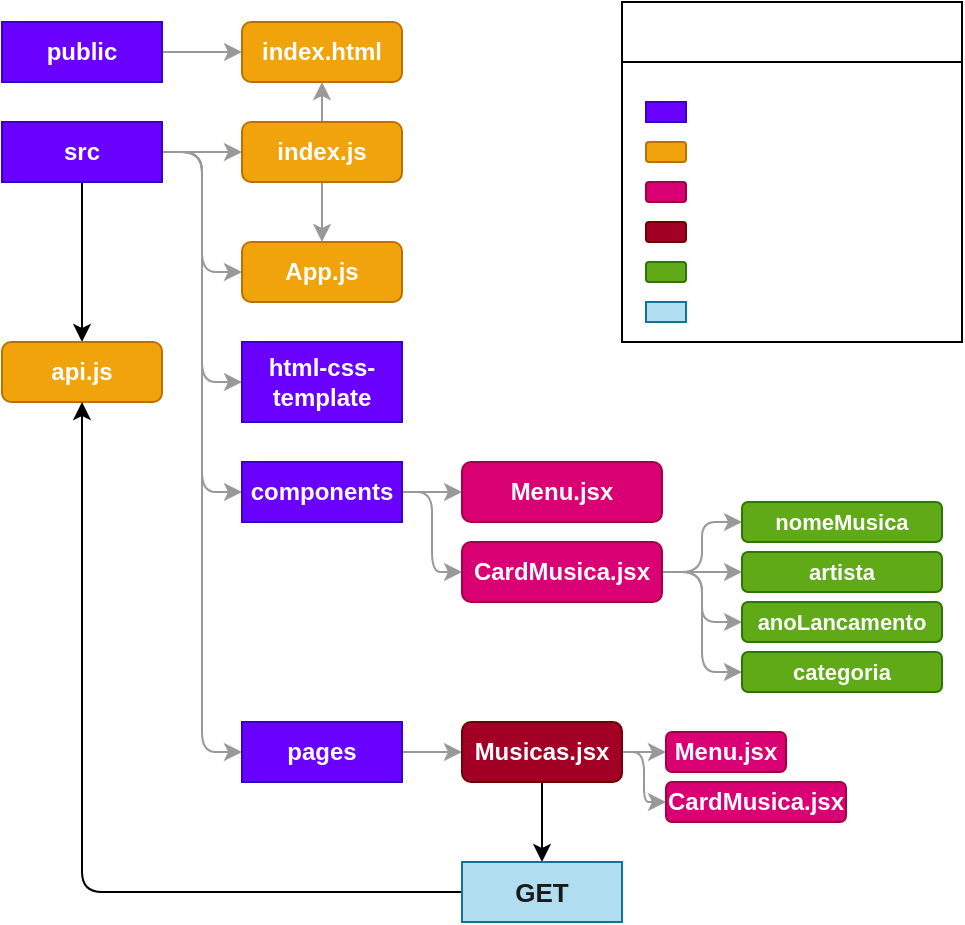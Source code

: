 <mxfile>
    <diagram id="jdwFV6_J4tLY20P04jMW" name="Page-1">
        <mxGraphModel dx="740" dy="390" grid="1" gridSize="10" guides="1" tooltips="1" connect="1" arrows="1" fold="1" page="1" pageScale="1" pageWidth="850" pageHeight="1100" math="0" shadow="0">
            <root>
                <mxCell id="0"/>
                <mxCell id="1" parent="0"/>
                <mxCell id="11" value="" style="edgeStyle=none;html=1;fontStyle=1;strokeColor=#999999;fontColor=#FFFFFF;" parent="1" source="2" target="4" edge="1">
                    <mxGeometry relative="1" as="geometry"/>
                </mxCell>
                <mxCell id="2" value="public" style="rounded=0;whiteSpace=wrap;html=1;fillColor=#6a00ff;fontColor=#FFFFFF;strokeColor=#3700CC;fontStyle=1" parent="1" vertex="1">
                    <mxGeometry x="200" y="290" width="80" height="30" as="geometry"/>
                </mxCell>
                <mxCell id="12" value="" style="edgeStyle=none;html=1;fontStyle=1;strokeColor=#999999;fontColor=#FFFFFF;" parent="1" source="3" target="5" edge="1">
                    <mxGeometry relative="1" as="geometry"/>
                </mxCell>
                <mxCell id="13" style="edgeStyle=orthogonalEdgeStyle;html=1;entryX=0;entryY=0.5;entryDx=0;entryDy=0;fontStyle=1;strokeColor=#999999;fontColor=#FFFFFF;" parent="1" source="3" target="9" edge="1">
                    <mxGeometry relative="1" as="geometry"/>
                </mxCell>
                <mxCell id="15" style="edgeStyle=orthogonalEdgeStyle;html=1;entryX=0;entryY=0.5;entryDx=0;entryDy=0;fontStyle=1;strokeColor=#999999;fontColor=#FFFFFF;" parent="1" source="3" target="14" edge="1">
                    <mxGeometry relative="1" as="geometry"/>
                </mxCell>
                <mxCell id="19" style="edgeStyle=orthogonalEdgeStyle;html=1;entryX=0;entryY=0.5;entryDx=0;entryDy=0;strokeColor=#999999;fontColor=#FFFFFF;" parent="1" source="3" target="18" edge="1">
                    <mxGeometry relative="1" as="geometry"/>
                </mxCell>
                <mxCell id="21" style="edgeStyle=orthogonalEdgeStyle;html=1;entryX=0;entryY=0.5;entryDx=0;entryDy=0;strokeColor=#999999;fontColor=#FFFFFF;" parent="1" source="3" target="20" edge="1">
                    <mxGeometry relative="1" as="geometry"/>
                </mxCell>
                <mxCell id="45" style="edgeStyle=orthogonalEdgeStyle;html=1;" parent="1" source="3" target="43" edge="1">
                    <mxGeometry relative="1" as="geometry"/>
                </mxCell>
                <mxCell id="3" value="src" style="rounded=0;whiteSpace=wrap;html=1;fillColor=#6a00ff;fontColor=#FFFFFF;strokeColor=#3700CC;fontStyle=1" parent="1" vertex="1">
                    <mxGeometry x="200" y="340" width="80" height="30" as="geometry"/>
                </mxCell>
                <mxCell id="4" value="index.html" style="rounded=1;whiteSpace=wrap;html=1;fillColor=#f0a30a;fontColor=#FFFFFF;strokeColor=#BD7000;fontStyle=1" parent="1" vertex="1">
                    <mxGeometry x="320" y="290" width="80" height="30" as="geometry"/>
                </mxCell>
                <mxCell id="8" value="" style="edgeStyle=none;html=1;fontStyle=1;strokeColor=#999999;fontColor=#FFFFFF;entryX=0.5;entryY=1;entryDx=0;entryDy=0;" parent="1" source="5" target="4" edge="1">
                    <mxGeometry relative="1" as="geometry">
                        <mxPoint x="360" y="320" as="targetPoint"/>
                    </mxGeometry>
                </mxCell>
                <mxCell id="10" value="" style="edgeStyle=none;html=1;fontStyle=1;strokeColor=#999999;fontColor=#FFFFFF;" parent="1" source="5" target="9" edge="1">
                    <mxGeometry relative="1" as="geometry"/>
                </mxCell>
                <mxCell id="5" value="index.js" style="rounded=1;whiteSpace=wrap;html=1;fillColor=#f0a30a;fontColor=#FFFFFF;strokeColor=#BD7000;fontStyle=1" parent="1" vertex="1">
                    <mxGeometry x="320" y="340" width="80" height="30" as="geometry"/>
                </mxCell>
                <mxCell id="9" value="App.js" style="rounded=1;whiteSpace=wrap;html=1;fillColor=#f0a30a;fontColor=#FFFFFF;strokeColor=#BD7000;fontStyle=1" parent="1" vertex="1">
                    <mxGeometry x="320" y="400" width="80" height="30" as="geometry"/>
                </mxCell>
                <mxCell id="14" value="html-css-template" style="rounded=0;whiteSpace=wrap;html=1;fillColor=#6a00ff;fontColor=#FFFFFF;strokeColor=#3700CC;fontStyle=1" parent="1" vertex="1">
                    <mxGeometry x="320" y="450" width="80" height="40" as="geometry"/>
                </mxCell>
                <mxCell id="23" value="" style="edgeStyle=orthogonalEdgeStyle;html=1;strokeColor=#999999;fontColor=#FFFFFF;" parent="1" source="18" target="22" edge="1">
                    <mxGeometry relative="1" as="geometry"/>
                </mxCell>
                <mxCell id="30" style="edgeStyle=orthogonalEdgeStyle;html=1;entryX=0;entryY=0.5;entryDx=0;entryDy=0;strokeColor=#999999;fontColor=#FFFFFF;" parent="1" source="18" target="29" edge="1">
                    <mxGeometry relative="1" as="geometry"/>
                </mxCell>
                <mxCell id="18" value="components" style="rounded=0;whiteSpace=wrap;html=1;fillColor=#6a00ff;fontColor=#FFFFFF;strokeColor=#3700CC;fontStyle=1" parent="1" vertex="1">
                    <mxGeometry x="320" y="510" width="80" height="30" as="geometry"/>
                </mxCell>
                <mxCell id="26" value="" style="edgeStyle=orthogonalEdgeStyle;html=1;strokeColor=#999999;fontColor=#FFFFFF;" parent="1" source="20" target="25" edge="1">
                    <mxGeometry relative="1" as="geometry"/>
                </mxCell>
                <mxCell id="20" value="pages" style="rounded=0;whiteSpace=wrap;html=1;fillColor=#6a00ff;fontColor=#FFFFFF;strokeColor=#3700CC;fontStyle=1" parent="1" vertex="1">
                    <mxGeometry x="320" y="640" width="80" height="30" as="geometry"/>
                </mxCell>
                <mxCell id="22" value="Menu.jsx" style="rounded=1;whiteSpace=wrap;html=1;fillColor=#d80073;fontColor=#FFFFFF;strokeColor=#A50040;fontStyle=1" parent="1" vertex="1">
                    <mxGeometry x="430" y="510" width="100" height="30" as="geometry"/>
                </mxCell>
                <mxCell id="28" style="edgeStyle=orthogonalEdgeStyle;html=1;strokeColor=#999999;fontColor=#FFFFFF;" parent="1" source="25" target="27" edge="1">
                    <mxGeometry relative="1" as="geometry"/>
                </mxCell>
                <mxCell id="41" style="edgeStyle=orthogonalEdgeStyle;html=1;entryX=0;entryY=0.5;entryDx=0;entryDy=0;fontSize=10;strokeColor=#999999;fontColor=#FFFFFF;" parent="1" source="25" target="40" edge="1">
                    <mxGeometry relative="1" as="geometry"/>
                </mxCell>
                <mxCell id="76" value="" style="edgeStyle=orthogonalEdgeStyle;html=1;fontSize=13;fontColor=#1A1A1A;" edge="1" parent="1" source="25" target="74">
                    <mxGeometry relative="1" as="geometry"/>
                </mxCell>
                <mxCell id="25" value="Musicas.jsx" style="rounded=1;whiteSpace=wrap;html=1;fillColor=#a20025;fontColor=#FFFFFF;strokeColor=#6F0000;fontStyle=1" parent="1" vertex="1">
                    <mxGeometry x="430" y="640" width="80" height="30" as="geometry"/>
                </mxCell>
                <mxCell id="27" value="Menu.jsx" style="rounded=1;whiteSpace=wrap;html=1;fillColor=#d80073;fontColor=#FFFFFF;strokeColor=#A50040;fontStyle=1" parent="1" vertex="1">
                    <mxGeometry x="532" y="645" width="60" height="20" as="geometry"/>
                </mxCell>
                <mxCell id="36" style="edgeStyle=orthogonalEdgeStyle;html=1;fontSize=10;strokeColor=#999999;fontColor=#FFFFFF;" parent="1" source="29" target="32" edge="1">
                    <mxGeometry relative="1" as="geometry"/>
                </mxCell>
                <mxCell id="37" style="edgeStyle=orthogonalEdgeStyle;html=1;fontSize=10;strokeColor=#999999;fontColor=#FFFFFF;" parent="1" source="29" target="33" edge="1">
                    <mxGeometry relative="1" as="geometry"/>
                </mxCell>
                <mxCell id="38" style="edgeStyle=orthogonalEdgeStyle;html=1;entryX=0;entryY=0.5;entryDx=0;entryDy=0;fontSize=10;strokeColor=#999999;fontColor=#FFFFFF;" parent="1" source="29" target="34" edge="1">
                    <mxGeometry relative="1" as="geometry"/>
                </mxCell>
                <mxCell id="39" style="edgeStyle=orthogonalEdgeStyle;html=1;entryX=0;entryY=0.5;entryDx=0;entryDy=0;fontSize=10;strokeColor=#999999;fontColor=#FFFFFF;" parent="1" source="29" target="35" edge="1">
                    <mxGeometry relative="1" as="geometry"/>
                </mxCell>
                <mxCell id="29" value="CardMusica.jsx" style="rounded=1;whiteSpace=wrap;html=1;fillColor=#d80073;fontColor=#FFFFFF;strokeColor=#A50040;fontStyle=1" parent="1" vertex="1">
                    <mxGeometry x="430" y="550" width="100" height="30" as="geometry"/>
                </mxCell>
                <mxCell id="32" value="nomeMusica" style="rounded=1;whiteSpace=wrap;html=1;fillColor=#60a917;fontColor=#FFFFFF;strokeColor=#2D7600;fontStyle=1;fontSize=11;" parent="1" vertex="1">
                    <mxGeometry x="570" y="530" width="100" height="20" as="geometry"/>
                </mxCell>
                <mxCell id="33" value="artista" style="rounded=1;whiteSpace=wrap;html=1;fillColor=#60a917;fontColor=#FFFFFF;strokeColor=#2D7600;fontStyle=1;fontSize=11;" parent="1" vertex="1">
                    <mxGeometry x="570" y="555" width="100" height="20" as="geometry"/>
                </mxCell>
                <mxCell id="34" value="anoLancamento" style="rounded=1;whiteSpace=wrap;html=1;fillColor=#60a917;fontColor=#FFFFFF;strokeColor=#2D7600;fontStyle=1;fontSize=11;" parent="1" vertex="1">
                    <mxGeometry x="570" y="580" width="100" height="20" as="geometry"/>
                </mxCell>
                <mxCell id="35" value="categoria" style="rounded=1;whiteSpace=wrap;html=1;fillColor=#60a917;fontColor=#FFFFFF;strokeColor=#2D7600;fontStyle=1;fontSize=11;" parent="1" vertex="1">
                    <mxGeometry x="570" y="605" width="100" height="20" as="geometry"/>
                </mxCell>
                <mxCell id="40" value="CardMusica.jsx" style="rounded=1;whiteSpace=wrap;html=1;fillColor=#d80073;fontColor=#FFFFFF;strokeColor=#A50040;fontStyle=1" parent="1" vertex="1">
                    <mxGeometry x="532" y="670" width="90" height="20" as="geometry"/>
                </mxCell>
                <mxCell id="43" value="api.js" style="rounded=1;whiteSpace=wrap;html=1;fillColor=#f0a30a;fontColor=#FFFFFF;strokeColor=#BD7000;fontStyle=1" parent="1" vertex="1">
                    <mxGeometry x="200" y="450" width="80" height="30" as="geometry"/>
                </mxCell>
                <mxCell id="70" value="" style="group" vertex="1" connectable="0" parent="1">
                    <mxGeometry x="510" y="280" width="170" height="170" as="geometry"/>
                </mxCell>
                <mxCell id="66" value="" style="whiteSpace=wrap;html=1;fontColor=#FFFFFF;fillColor=none;" vertex="1" parent="70">
                    <mxGeometry width="170" height="30" as="geometry"/>
                </mxCell>
                <mxCell id="65" value="" style="whiteSpace=wrap;html=1;fontColor=#FFFFFF;fillColor=none;" vertex="1" parent="70">
                    <mxGeometry y="30" width="170" height="140" as="geometry"/>
                </mxCell>
                <mxCell id="52" value="" style="rounded=0;whiteSpace=wrap;html=1;fillColor=#6a00ff;fontColor=#FFFFFF;strokeColor=#3700CC;fontStyle=1" vertex="1" parent="70">
                    <mxGeometry x="12" y="50" width="20" height="10" as="geometry"/>
                </mxCell>
                <mxCell id="53" value="" style="rounded=1;whiteSpace=wrap;html=1;fillColor=#f0a30a;fontColor=#FFFFFF;strokeColor=#BD7000;fontStyle=1" vertex="1" parent="70">
                    <mxGeometry x="12" y="70" width="20" height="10" as="geometry"/>
                </mxCell>
                <mxCell id="54" value="" style="rounded=1;whiteSpace=wrap;html=1;fillColor=#d80073;fontColor=#FFFFFF;strokeColor=#A50040;fontStyle=1" vertex="1" parent="70">
                    <mxGeometry x="12" y="90" width="20" height="10" as="geometry"/>
                </mxCell>
                <mxCell id="55" value="" style="rounded=1;whiteSpace=wrap;html=1;fillColor=#a20025;fontColor=#FFFFFF;strokeColor=#6F0000;fontStyle=1" vertex="1" parent="70">
                    <mxGeometry x="12" y="110" width="20" height="10" as="geometry"/>
                </mxCell>
                <mxCell id="56" value="" style="rounded=1;whiteSpace=wrap;html=1;fillColor=#60a917;fontColor=#FFFFFF;strokeColor=#2D7600;fontStyle=1;fontSize=11;" vertex="1" parent="70">
                    <mxGeometry x="12" y="130" width="20" height="10" as="geometry"/>
                </mxCell>
                <mxCell id="59" value="Estrutura" style="text;html=1;align=left;verticalAlign=middle;resizable=0;points=[];autosize=1;strokeColor=none;fillColor=none;fontColor=#FFFFFF;" vertex="1" parent="70">
                    <mxGeometry x="40" y="45" width="60" height="20" as="geometry"/>
                </mxCell>
                <mxCell id="60" value="Arquivos configuração" style="text;html=1;align=left;verticalAlign=middle;resizable=0;points=[];autosize=1;strokeColor=none;fillColor=none;fontColor=#FFFFFF;" vertex="1" parent="70">
                    <mxGeometry x="40" y="65" width="130" height="20" as="geometry"/>
                </mxCell>
                <mxCell id="61" value="Componente" style="text;html=1;align=left;verticalAlign=middle;resizable=0;points=[];autosize=1;strokeColor=none;fillColor=none;fontColor=#FFFFFF;" vertex="1" parent="70">
                    <mxGeometry x="40" y="85" width="80" height="20" as="geometry"/>
                </mxCell>
                <mxCell id="62" value="Componente Página" style="text;html=1;align=left;verticalAlign=middle;resizable=0;points=[];autosize=1;strokeColor=none;fillColor=none;fontColor=#FFFFFF;" vertex="1" parent="70">
                    <mxGeometry x="40" y="105" width="120" height="20" as="geometry"/>
                </mxCell>
                <mxCell id="63" value="Propriedades" style="text;html=1;align=left;verticalAlign=middle;resizable=0;points=[];autosize=1;strokeColor=none;fillColor=none;fontColor=#FFFFFF;" vertex="1" parent="70">
                    <mxGeometry x="40" y="125" width="90" height="20" as="geometry"/>
                </mxCell>
                <mxCell id="64" value="Legenda" style="text;html=1;align=center;verticalAlign=middle;resizable=0;points=[];autosize=1;strokeColor=none;fillColor=none;fontColor=#FFFFFF;fontStyle=1;fontSize=14;" vertex="1" parent="70">
                    <mxGeometry x="50" y="5" width="70" height="20" as="geometry"/>
                </mxCell>
                <mxCell id="68" value="" style="rounded=0;whiteSpace=wrap;html=1;fillColor=#b1ddf0;strokeColor=#10739e;fontStyle=1" vertex="1" parent="70">
                    <mxGeometry x="12" y="150" width="20" height="10" as="geometry"/>
                </mxCell>
                <mxCell id="69" value="Requisição backend" style="text;html=1;align=left;verticalAlign=middle;resizable=0;points=[];autosize=1;strokeColor=none;fillColor=none;fontColor=#FFFFFF;" vertex="1" parent="70">
                    <mxGeometry x="40" y="145" width="120" height="20" as="geometry"/>
                </mxCell>
                <mxCell id="77" style="edgeStyle=orthogonalEdgeStyle;html=1;entryX=0.5;entryY=1;entryDx=0;entryDy=0;fontSize=13;fontColor=#1A1A1A;" edge="1" parent="1" source="74" target="43">
                    <mxGeometry relative="1" as="geometry"/>
                </mxCell>
                <mxCell id="74" value="GET" style="rounded=0;whiteSpace=wrap;html=1;fillColor=#b1ddf0;strokeColor=#10739e;fontStyle=1;fontColor=#1A1A1A;fontSize=13;" vertex="1" parent="1">
                    <mxGeometry x="430" y="710" width="80" height="30" as="geometry"/>
                </mxCell>
            </root>
        </mxGraphModel>
    </diagram>
</mxfile>